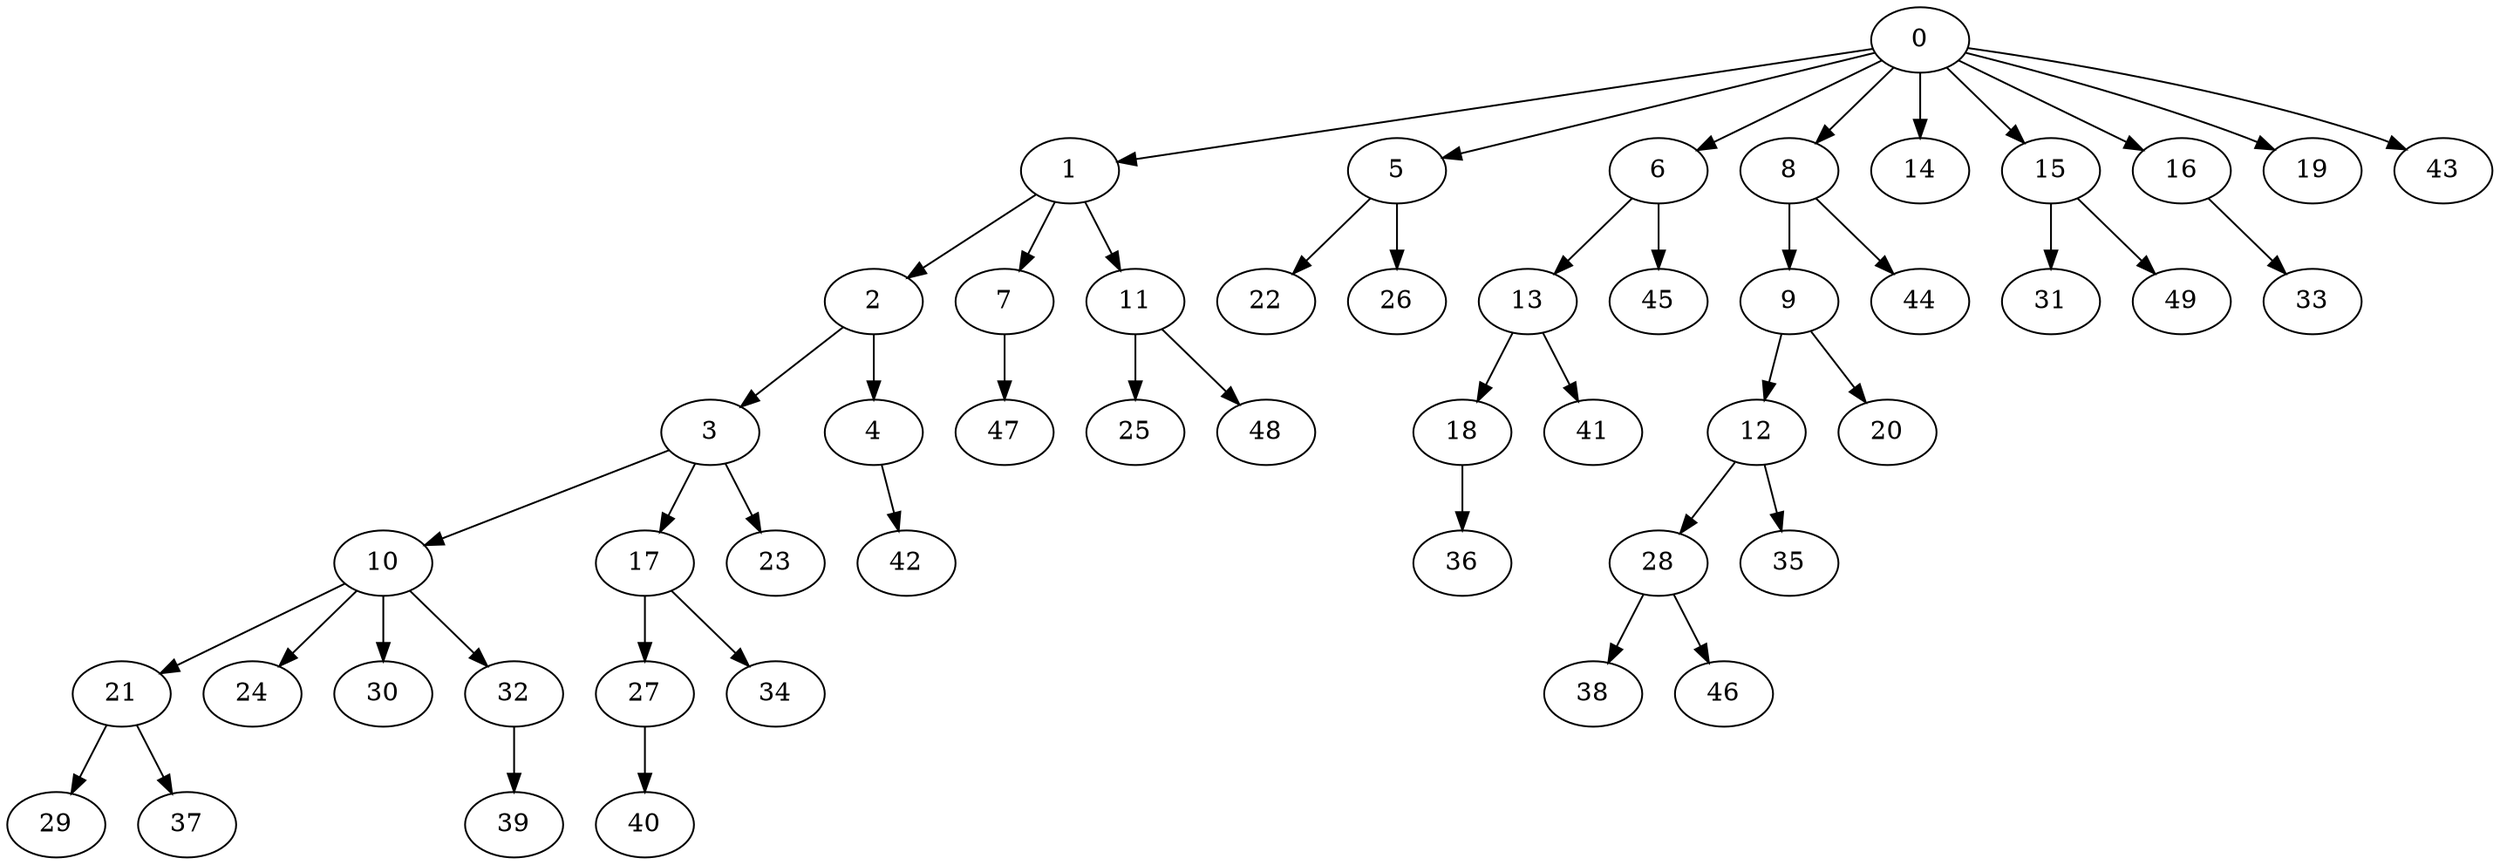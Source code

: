 digraph {
0->1;
0->5;
0->6;
0->8;
0->14;
0->15;
0->16;
0->19;
0->43;
1->2;
1->7;
1->11;
5->22;
5->26;
6->13;
6->45;
8->9;
8->44;
15->31;
15->49;
16->33;
2->3;
2->4;
7->47;
11->25;
11->48;
13->18;
13->41;
9->12;
9->20;
3->10;
3->17;
3->23;
4->42;
18->36;
12->28;
12->35;
10->21;
10->24;
10->30;
10->32;
17->27;
17->34;
28->38;
28->46;
21->29;
21->37;
32->39;
27->40;
 }